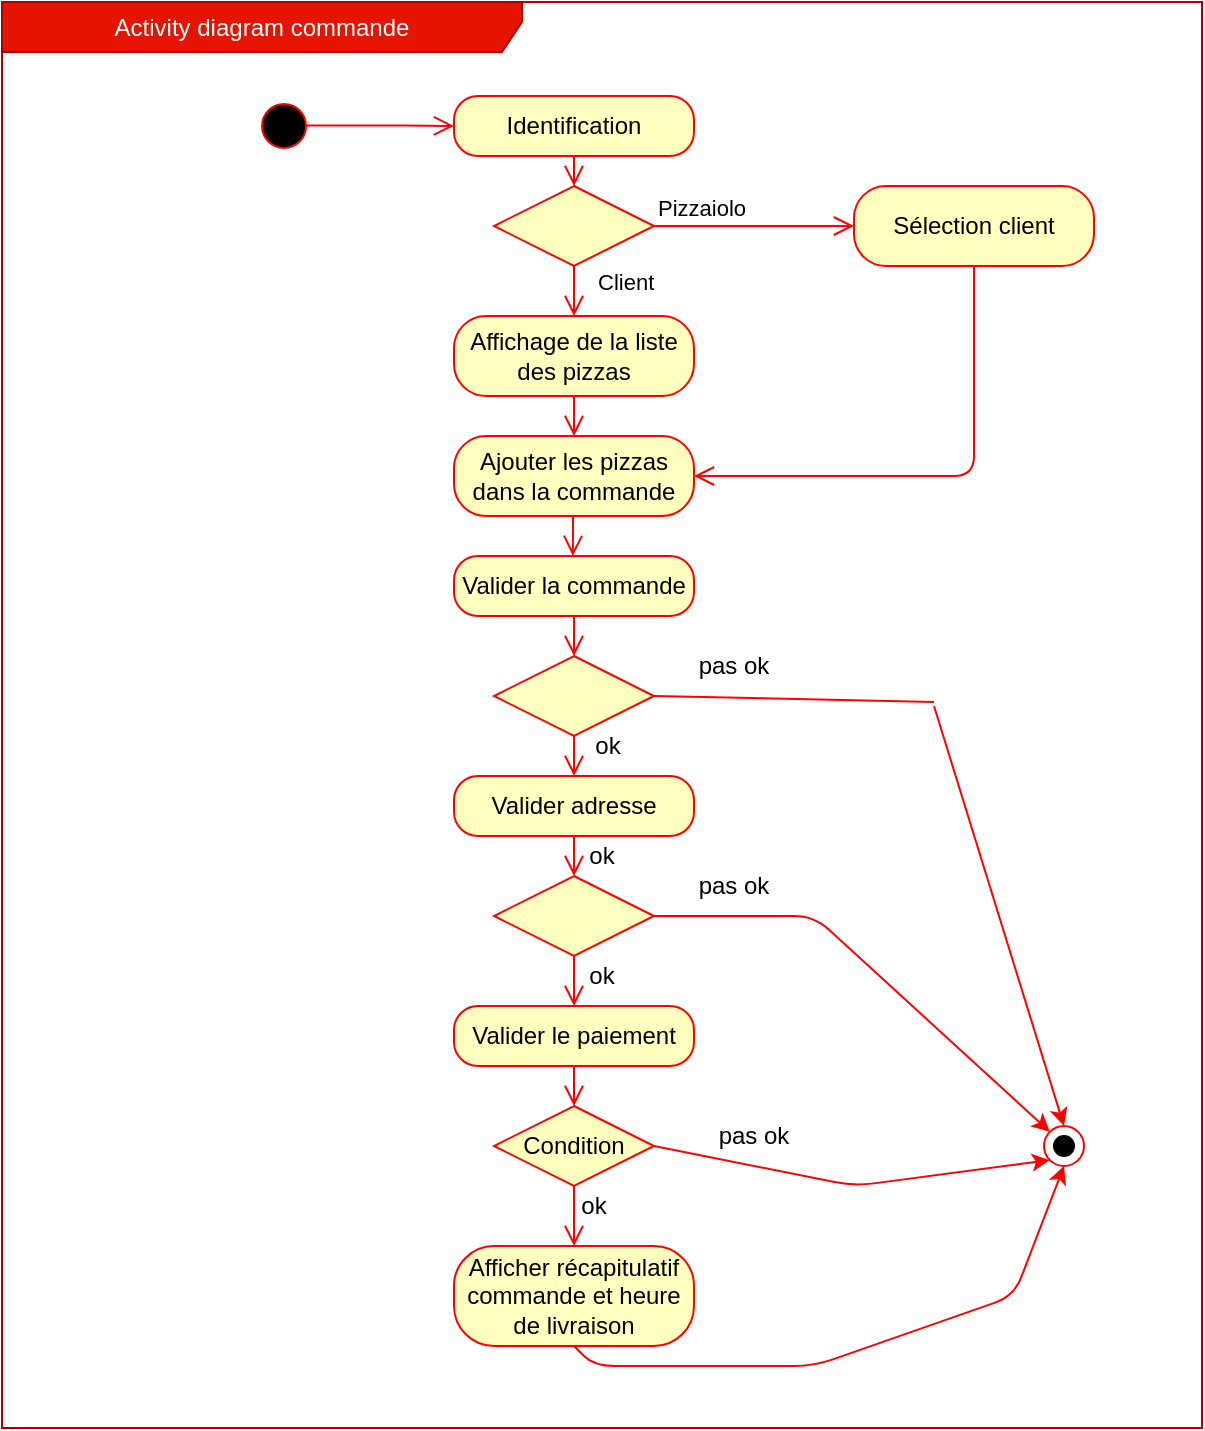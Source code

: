 <mxfile version="10.6.7" type="device"><diagram id="2xzQ86m22By-C7UixKri" name="Page-1"><mxGraphModel dx="1074" dy="535" grid="1" gridSize="10" guides="1" tooltips="1" connect="1" arrows="1" fold="1" page="1" pageScale="1" pageWidth="1169" pageHeight="827" math="0" shadow="0"><root><mxCell id="0"/><mxCell id="1" parent="0"/><mxCell id="p69cvaXTnChh54Z5330r-40" value="Activity diagram commande" style="shape=umlFrame;whiteSpace=wrap;html=1;labelBackgroundColor=none;strokeColor=#B20000;fillColor=#e51400;fontColor=#ffffff;width=260;height=25;" parent="1" vertex="1"><mxGeometry x="14" y="18" width="600" height="713" as="geometry"/></mxCell><mxCell id="p69cvaXTnChh54Z5330r-24" value="" style="ellipse;whiteSpace=wrap;html=1;aspect=fixed;strokeColor=#FF0000;" parent="1" vertex="1"><mxGeometry x="535" y="580" width="20" height="20" as="geometry"/></mxCell><mxCell id="p69cvaXTnChh54Z5330r-25" value="" style="ellipse;whiteSpace=wrap;html=1;aspect=fixed;labelBackgroundColor=#000000;fillColor=#000000;" parent="1" vertex="1"><mxGeometry x="540" y="585" width="10" height="10" as="geometry"/></mxCell><mxCell id="p69cvaXTnChh54Z5330r-2" value="" style="ellipse;html=1;shape=startState;fillColor=#000000;strokeColor=#ff0000;fontColor=#000000;" parent="1" vertex="1"><mxGeometry x="140" y="65" width="30" height="30" as="geometry"/></mxCell><mxCell id="p69cvaXTnChh54Z5330r-3" value="" style="edgeStyle=orthogonalEdgeStyle;html=1;verticalAlign=bottom;endArrow=open;endSize=8;strokeColor=#ff0000;entryX=0;entryY=0.5;entryDx=0;entryDy=0;exitX=0.868;exitY=0.491;exitDx=0;exitDy=0;exitPerimeter=0;" parent="1" source="p69cvaXTnChh54Z5330r-2" target="p69cvaXTnChh54Z5330r-4" edge="1"><mxGeometry relative="1" as="geometry"><mxPoint x="230" y="70" as="targetPoint"/><mxPoint x="170" y="75" as="sourcePoint"/></mxGeometry></mxCell><mxCell id="p69cvaXTnChh54Z5330r-4" value="Identification" style="rounded=1;whiteSpace=wrap;html=1;arcSize=40;fontColor=#000000;fillColor=#ffffc0;strokeColor=#ff0000;" parent="1" vertex="1"><mxGeometry x="240" y="65" width="120" height="30" as="geometry"/></mxCell><mxCell id="p69cvaXTnChh54Z5330r-5" value="" style="edgeStyle=orthogonalEdgeStyle;html=1;verticalAlign=bottom;endArrow=open;endSize=8;strokeColor=#ff0000;entryX=0.5;entryY=0;entryDx=0;entryDy=0;" parent="1" source="p69cvaXTnChh54Z5330r-4" target="p69cvaXTnChh54Z5330r-7" edge="1"><mxGeometry relative="1" as="geometry"><mxPoint x="300" y="155" as="targetPoint"/><Array as="points"/></mxGeometry></mxCell><mxCell id="p69cvaXTnChh54Z5330r-7" value="" style="rhombus;whiteSpace=wrap;html=1;fillColor=#ffffc0;strokeColor=#ff0000;" parent="1" vertex="1"><mxGeometry x="260" y="110" width="80" height="40" as="geometry"/></mxCell><mxCell id="p69cvaXTnChh54Z5330r-8" value="Pizzaiolo" style="edgeStyle=orthogonalEdgeStyle;html=1;align=left;verticalAlign=bottom;endArrow=open;endSize=8;strokeColor=#ff0000;" parent="1" source="p69cvaXTnChh54Z5330r-7" edge="1"><mxGeometry x="-1" relative="1" as="geometry"><mxPoint x="440" y="130" as="targetPoint"/></mxGeometry></mxCell><mxCell id="p69cvaXTnChh54Z5330r-9" value="Client" style="edgeStyle=orthogonalEdgeStyle;html=1;align=left;verticalAlign=top;endArrow=open;endSize=8;strokeColor=#ff0000;labelBackgroundColor=none;" parent="1" source="p69cvaXTnChh54Z5330r-7" edge="1"><mxGeometry x="-1" y="11" relative="1" as="geometry"><mxPoint x="300" y="175" as="targetPoint"/><mxPoint x="-1" y="-5" as="offset"/></mxGeometry></mxCell><mxCell id="p69cvaXTnChh54Z5330r-10" value="Sélection client" style="rounded=1;whiteSpace=wrap;html=1;arcSize=40;fontColor=#000000;fillColor=#ffffc0;strokeColor=#ff0000;" parent="1" vertex="1"><mxGeometry x="440" y="110" width="120" height="40" as="geometry"/></mxCell><mxCell id="p69cvaXTnChh54Z5330r-11" value="" style="edgeStyle=orthogonalEdgeStyle;html=1;verticalAlign=bottom;endArrow=open;endSize=8;strokeColor=#ff0000;entryX=1;entryY=0.5;entryDx=0;entryDy=0;" parent="1" source="p69cvaXTnChh54Z5330r-10" target="p69cvaXTnChh54Z5330r-14" edge="1"><mxGeometry relative="1" as="geometry"><mxPoint x="500" y="210" as="targetPoint"/><Array as="points"><mxPoint x="500" y="255"/></Array></mxGeometry></mxCell><mxCell id="p69cvaXTnChh54Z5330r-14" value="Ajouter les pizzas dans la commande" style="rounded=1;whiteSpace=wrap;html=1;arcSize=40;fontColor=#000000;fillColor=#ffffc0;strokeColor=#ff0000;" parent="1" vertex="1"><mxGeometry x="240" y="235" width="120" height="40" as="geometry"/></mxCell><mxCell id="p69cvaXTnChh54Z5330r-16" value="Valider la commande" style="rounded=1;whiteSpace=wrap;html=1;arcSize=40;fontColor=#000000;fillColor=#ffffc0;strokeColor=#ff0000;" parent="1" vertex="1"><mxGeometry x="240" y="295" width="120" height="30" as="geometry"/></mxCell><mxCell id="p69cvaXTnChh54Z5330r-21" value="Affichage de la liste des pizzas" style="rounded=1;whiteSpace=wrap;html=1;arcSize=40;fontColor=#000000;fillColor=#ffffc0;strokeColor=#ff0000;" parent="1" vertex="1"><mxGeometry x="240" y="175" width="120" height="40" as="geometry"/></mxCell><mxCell id="p69cvaXTnChh54Z5330r-22" value="" style="edgeStyle=orthogonalEdgeStyle;html=1;verticalAlign=bottom;endArrow=open;endSize=8;strokeColor=#ff0000;labelBackgroundColor=none;" parent="1" source="p69cvaXTnChh54Z5330r-21" edge="1"><mxGeometry relative="1" as="geometry"><mxPoint x="300" y="235" as="targetPoint"/></mxGeometry></mxCell><mxCell id="p69cvaXTnChh54Z5330r-23" value="" style="edgeStyle=orthogonalEdgeStyle;html=1;verticalAlign=bottom;endArrow=open;endSize=8;strokeColor=#ff0000;labelBackgroundColor=none;entryX=0.495;entryY=0;entryDx=0;entryDy=0;entryPerimeter=0;" parent="1" target="p69cvaXTnChh54Z5330r-16" edge="1"><mxGeometry relative="1" as="geometry"><mxPoint x="300" y="295" as="targetPoint"/><mxPoint x="299.5" y="275" as="sourcePoint"/><Array as="points"><mxPoint x="300" y="285"/></Array></mxGeometry></mxCell><mxCell id="p69cvaXTnChh54Z5330r-27" value="" style="rhombus;whiteSpace=wrap;html=1;fillColor=#ffffc0;strokeColor=#ff0000;labelBackgroundColor=none;" parent="1" vertex="1"><mxGeometry x="260" y="345" width="80" height="40" as="geometry"/></mxCell><mxCell id="p69cvaXTnChh54Z5330r-30" value="" style="edgeStyle=orthogonalEdgeStyle;html=1;verticalAlign=bottom;endArrow=open;endSize=8;strokeColor=#ff0000;labelBackgroundColor=none;exitX=0.5;exitY=1;exitDx=0;exitDy=0;" parent="1" source="p69cvaXTnChh54Z5330r-16" edge="1"><mxGeometry relative="1" as="geometry"><mxPoint x="300" y="345" as="targetPoint"/><mxPoint x="309.714" y="285.286" as="sourcePoint"/><Array as="points"><mxPoint x="300" y="345"/><mxPoint x="300" y="345"/></Array></mxGeometry></mxCell><mxCell id="p69cvaXTnChh54Z5330r-32" value="" style="edgeStyle=orthogonalEdgeStyle;html=1;verticalAlign=bottom;endArrow=open;endSize=8;strokeColor=#ff0000;labelBackgroundColor=none;exitX=0.5;exitY=1;exitDx=0;exitDy=0;" parent="1" source="p69cvaXTnChh54Z5330r-27" edge="1"><mxGeometry relative="1" as="geometry"><mxPoint x="300" y="405" as="targetPoint"/><mxPoint x="260" y="385" as="sourcePoint"/><Array as="points"/></mxGeometry></mxCell><mxCell id="p69cvaXTnChh54Z5330r-33" value="Valider adresse" style="rounded=1;whiteSpace=wrap;html=1;arcSize=40;fontColor=#000000;fillColor=#ffffc0;strokeColor=#ff0000;labelBackgroundColor=none;" parent="1" vertex="1"><mxGeometry x="240" y="405" width="120" height="30" as="geometry"/></mxCell><mxCell id="p69cvaXTnChh54Z5330r-34" value="" style="edgeStyle=orthogonalEdgeStyle;html=1;verticalAlign=bottom;endArrow=open;endSize=8;strokeColor=#ff0000;labelBackgroundColor=none;" parent="1" source="p69cvaXTnChh54Z5330r-33" edge="1"><mxGeometry relative="1" as="geometry"><mxPoint x="300" y="455" as="targetPoint"/></mxGeometry></mxCell><mxCell id="p69cvaXTnChh54Z5330r-35" value="" style="rhombus;whiteSpace=wrap;html=1;fillColor=#ffffc0;strokeColor=#ff0000;labelBackgroundColor=none;" parent="1" vertex="1"><mxGeometry x="260" y="455" width="80" height="40" as="geometry"/></mxCell><mxCell id="p69cvaXTnChh54Z5330r-38" value="Afficher récapitulatif commande et heure de livraison" style="rounded=1;whiteSpace=wrap;html=1;arcSize=40;fontColor=#000000;fillColor=#ffffc0;strokeColor=#ff0000;labelBackgroundColor=none;" parent="1" vertex="1"><mxGeometry x="240" y="640" width="120" height="50" as="geometry"/></mxCell><mxCell id="p69cvaXTnChh54Z5330r-41" value="&lt;span&gt;ok&lt;/span&gt;&lt;br&gt;" style="text;html=1;strokeColor=none;fillColor=none;align=center;verticalAlign=middle;whiteSpace=wrap;rounded=0;labelBackgroundColor=none;fontColor=#000000;" parent="1" vertex="1"><mxGeometry x="300" y="380" width="34" height="20" as="geometry"/></mxCell><mxCell id="p69cvaXTnChh54Z5330r-42" value="&lt;span&gt;ok&lt;/span&gt;&lt;br&gt;" style="text;html=1;strokeColor=none;fillColor=none;align=center;verticalAlign=middle;whiteSpace=wrap;rounded=0;labelBackgroundColor=none;fontColor=#000000;" parent="1" vertex="1"><mxGeometry x="294" y="435" width="40" height="20" as="geometry"/></mxCell><mxCell id="p69cvaXTnChh54Z5330r-43" value="Valider le paiement" style="rounded=1;whiteSpace=wrap;html=1;arcSize=40;fontColor=#000000;fillColor=#ffffc0;strokeColor=#ff0000;labelBackgroundColor=none;" parent="1" vertex="1"><mxGeometry x="240" y="520" width="120" height="30" as="geometry"/></mxCell><mxCell id="p69cvaXTnChh54Z5330r-44" value="" style="edgeStyle=orthogonalEdgeStyle;html=1;verticalAlign=bottom;endArrow=open;endSize=8;strokeColor=#ff0000;labelBackgroundColor=none;fontColor=#000000;entryX=0.5;entryY=0;entryDx=0;entryDy=0;" parent="1" source="p69cvaXTnChh54Z5330r-43" target="p69cvaXTnChh54Z5330r-50" edge="1"><mxGeometry relative="1" as="geometry"><mxPoint x="300" y="640" as="targetPoint"/></mxGeometry></mxCell><mxCell id="p69cvaXTnChh54Z5330r-48" value="&lt;span&gt;ok&lt;/span&gt;&lt;br&gt;" style="text;html=1;strokeColor=none;fillColor=none;align=center;verticalAlign=middle;whiteSpace=wrap;rounded=0;labelBackgroundColor=none;fontColor=#000000;" parent="1" vertex="1"><mxGeometry x="294" y="495" width="40" height="20" as="geometry"/></mxCell><mxCell id="p69cvaXTnChh54Z5330r-49" value="" style="edgeStyle=orthogonalEdgeStyle;html=1;verticalAlign=bottom;endArrow=open;endSize=8;strokeColor=#ff0000;labelBackgroundColor=none;exitX=0.5;exitY=1;exitDx=0;exitDy=0;entryX=0.5;entryY=0;entryDx=0;entryDy=0;" parent="1" source="p69cvaXTnChh54Z5330r-35" target="p69cvaXTnChh54Z5330r-43" edge="1"><mxGeometry relative="1" as="geometry"><mxPoint x="310" y="355" as="targetPoint"/><mxPoint x="310" y="335" as="sourcePoint"/><Array as="points"><mxPoint x="300" y="510"/><mxPoint x="300" y="510"/></Array></mxGeometry></mxCell><mxCell id="p69cvaXTnChh54Z5330r-50" value="Condition" style="rhombus;whiteSpace=wrap;html=1;fillColor=#ffffc0;strokeColor=#ff0000;labelBackgroundColor=none;fontColor=#000000;" parent="1" vertex="1"><mxGeometry x="260" y="570" width="80" height="40" as="geometry"/></mxCell><mxCell id="p69cvaXTnChh54Z5330r-52" value="" style="edgeStyle=orthogonalEdgeStyle;html=1;align=left;verticalAlign=top;endArrow=open;endSize=8;strokeColor=#ff0000;labelBackgroundColor=none;fontColor=#000000;entryX=0.5;entryY=0;entryDx=0;entryDy=0;" parent="1" source="p69cvaXTnChh54Z5330r-50" target="p69cvaXTnChh54Z5330r-38" edge="1"><mxGeometry x="-0.007" y="10" relative="1" as="geometry"><mxPoint x="300" y="670" as="targetPoint"/><mxPoint as="offset"/></mxGeometry></mxCell><mxCell id="p69cvaXTnChh54Z5330r-53" value="&lt;span&gt;ok&lt;/span&gt;&lt;br&gt;" style="text;html=1;strokeColor=none;fillColor=none;align=center;verticalAlign=middle;whiteSpace=wrap;rounded=0;labelBackgroundColor=none;fontColor=#000000;" parent="1" vertex="1"><mxGeometry x="290" y="610" width="40" height="20" as="geometry"/></mxCell><mxCell id="p69cvaXTnChh54Z5330r-54" value="" style="endArrow=classic;html=1;labelBackgroundColor=none;fontColor=#000000;entryX=0.5;entryY=0;entryDx=0;entryDy=0;fillColor=#e51400;strokeColor=#FF0000;" parent="1" target="p69cvaXTnChh54Z5330r-24" edge="1"><mxGeometry width="50" height="50" relative="1" as="geometry"><mxPoint x="480" y="370" as="sourcePoint"/><mxPoint x="390" y="310" as="targetPoint"/></mxGeometry></mxCell><mxCell id="p69cvaXTnChh54Z5330r-57" value="" style="endArrow=none;html=1;labelBackgroundColor=none;strokeColor=#FF0000;fontColor=#000000;exitX=1;exitY=0.5;exitDx=0;exitDy=0;" parent="1" source="p69cvaXTnChh54Z5330r-27" edge="1"><mxGeometry width="50" height="50" relative="1" as="geometry"><mxPoint x="410" y="380" as="sourcePoint"/><mxPoint x="480" y="368" as="targetPoint"/></mxGeometry></mxCell><mxCell id="p69cvaXTnChh54Z5330r-58" value="&lt;span&gt;pas ok&lt;/span&gt;&lt;br&gt;" style="text;html=1;strokeColor=none;fillColor=none;align=center;verticalAlign=middle;whiteSpace=wrap;rounded=0;labelBackgroundColor=none;fontColor=#000000;" parent="1" vertex="1"><mxGeometry x="350" y="340" width="60" height="20" as="geometry"/></mxCell><mxCell id="p69cvaXTnChh54Z5330r-59" value="" style="endArrow=classic;html=1;labelBackgroundColor=none;strokeColor=#FF0000;fontColor=#000000;entryX=0;entryY=0;entryDx=0;entryDy=0;exitX=1;exitY=0.5;exitDx=0;exitDy=0;" parent="1" source="p69cvaXTnChh54Z5330r-35" target="p69cvaXTnChh54Z5330r-24" edge="1"><mxGeometry width="50" height="50" relative="1" as="geometry"><mxPoint x="400" y="510" as="sourcePoint"/><mxPoint x="390" y="430" as="targetPoint"/><Array as="points"><mxPoint x="420" y="475"/></Array></mxGeometry></mxCell><mxCell id="p69cvaXTnChh54Z5330r-62" value="&lt;span&gt;pas ok&lt;/span&gt;&lt;br&gt;" style="text;html=1;strokeColor=none;fillColor=none;align=center;verticalAlign=middle;whiteSpace=wrap;rounded=0;labelBackgroundColor=none;fontColor=#000000;" parent="1" vertex="1"><mxGeometry x="350" y="450" width="60" height="20" as="geometry"/></mxCell><mxCell id="p69cvaXTnChh54Z5330r-63" value="" style="endArrow=classic;html=1;labelBackgroundColor=none;strokeColor=#FF0000;fontColor=#000000;entryX=0;entryY=1;entryDx=0;entryDy=0;" parent="1" target="p69cvaXTnChh54Z5330r-24" edge="1"><mxGeometry width="50" height="50" relative="1" as="geometry"><mxPoint x="340" y="590" as="sourcePoint"/><mxPoint x="390" y="540" as="targetPoint"/><Array as="points"><mxPoint x="440" y="610"/></Array></mxGeometry></mxCell><mxCell id="p69cvaXTnChh54Z5330r-64" value="&lt;span&gt;pas ok&lt;/span&gt;&lt;br&gt;" style="text;html=1;strokeColor=none;fillColor=none;align=center;verticalAlign=middle;whiteSpace=wrap;rounded=0;labelBackgroundColor=none;fontColor=#000000;" parent="1" vertex="1"><mxGeometry x="360" y="575" width="60" height="20" as="geometry"/></mxCell><mxCell id="p69cvaXTnChh54Z5330r-66" value="" style="endArrow=classic;html=1;labelBackgroundColor=none;strokeColor=#FF0000;fontColor=#000000;entryX=0.5;entryY=1;entryDx=0;entryDy=0;exitX=0.5;exitY=1;exitDx=0;exitDy=0;" parent="1" source="p69cvaXTnChh54Z5330r-38" target="p69cvaXTnChh54Z5330r-24" edge="1"><mxGeometry width="50" height="50" relative="1" as="geometry"><mxPoint x="290" y="690" as="sourcePoint"/><mxPoint x="340" y="640" as="targetPoint"/><Array as="points"><mxPoint x="310" y="700"/><mxPoint x="420" y="700"/><mxPoint x="520" y="665"/></Array></mxGeometry></mxCell></root></mxGraphModel></diagram></mxfile>